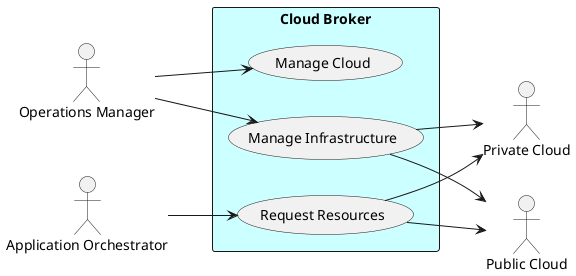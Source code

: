 @startuml

left to right direction

actor :Operations Manager: as Ops
actor :Application Orchestrator: as AO
actor :Private Cloud: as PC1
actor :Public Cloud: as PC2

rectangle "Cloud Broker" #ccffff {
    UseCase UC1 as "Manage Infrastructure"
    UseCase UC2 as "Manage Cloud"
    UseCase UC3 as "Request Resources"
    Ops --> UC1
    Ops --> UC2
    UC1 --> PC1
    UC1 --> PC2
    UC3 --> PC1
    UC3 --> PC2
    AO --> UC3
}

@enduml
